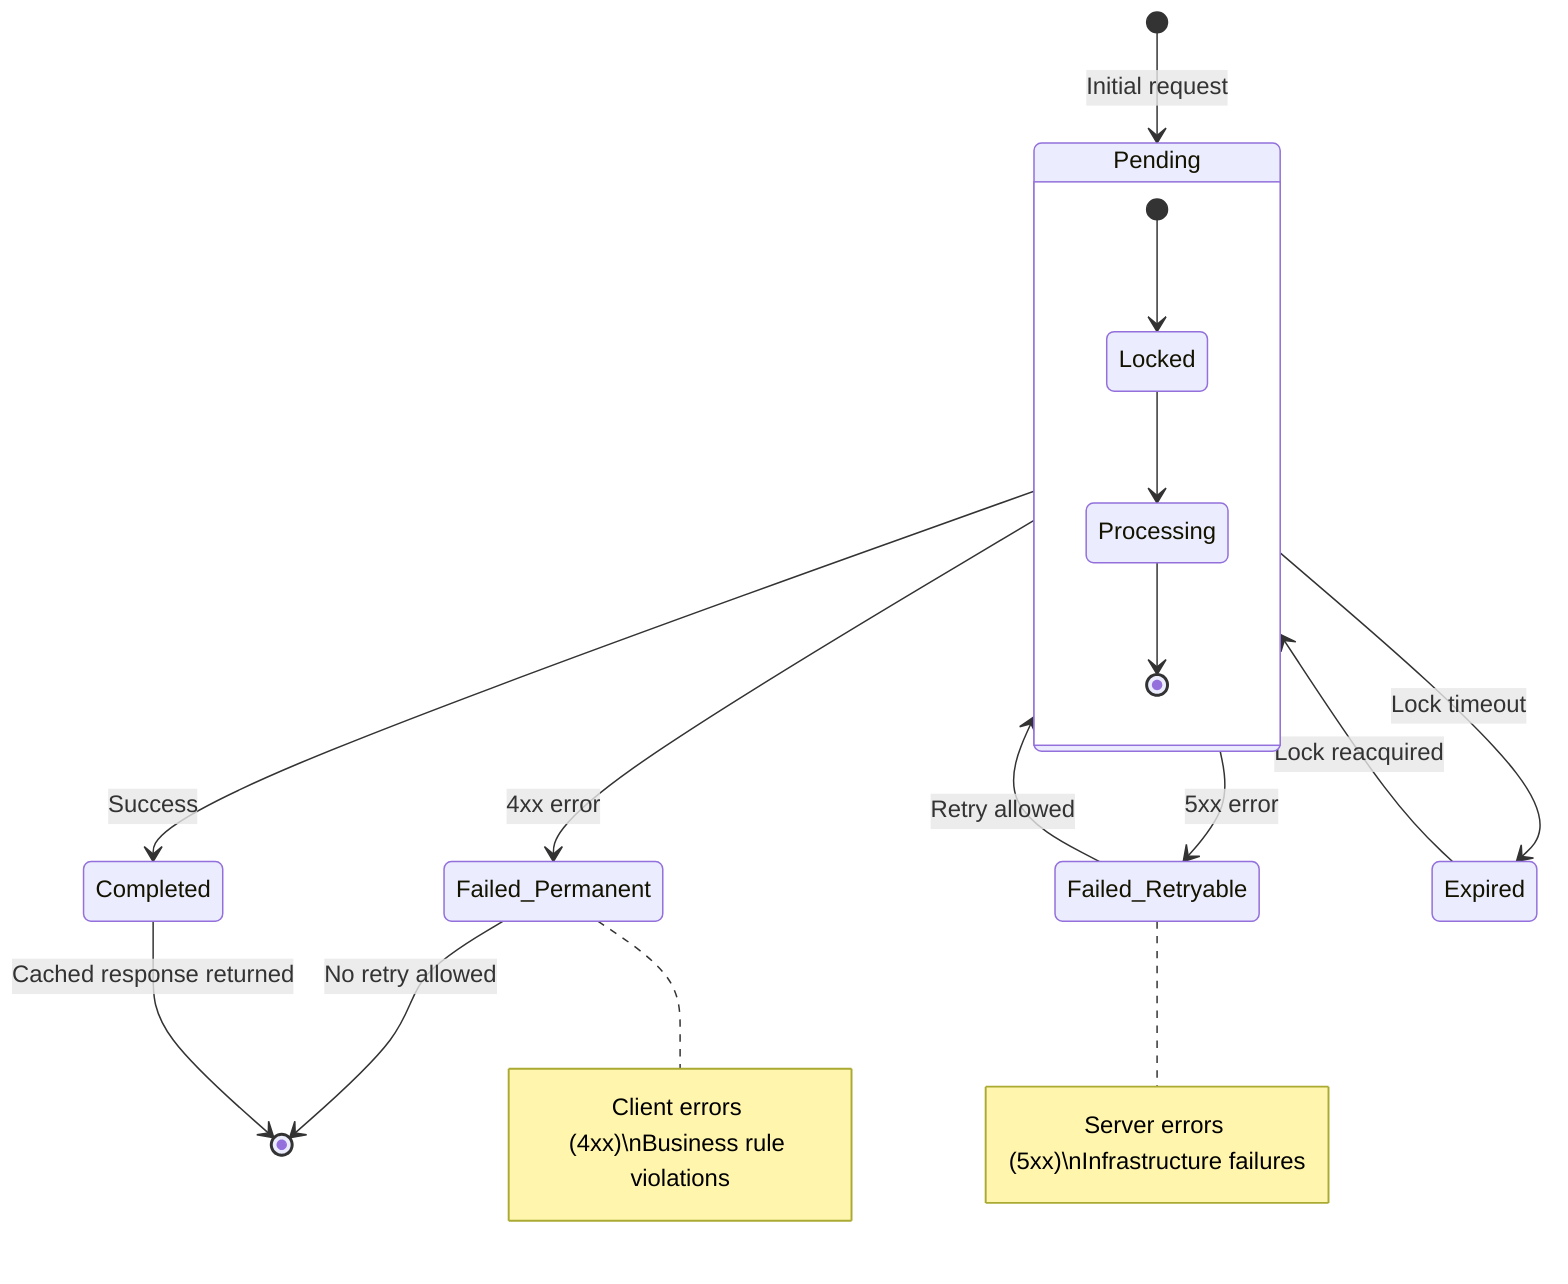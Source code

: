 stateDiagram-v2
    [*] --> Pending : Initial request
    Pending --> Completed : Success
    Pending --> Failed_Retryable : 5xx error
    Pending --> Failed_Permanent : 4xx error
    Pending --> Expired : Lock timeout
    
    Failed_Retryable --> Pending : Retry allowed
    Failed_Permanent --> [*] : No retry allowed
    Expired --> Pending : Lock reacquired
    Completed --> [*] : Cached response returned
    
    state Pending {
        [*] --> Locked
        Locked --> Processing
        Processing --> [*]
    }
    
    note right of Failed_Retryable
        Server errors (5xx)\nInfrastructure failures
    end note
    
    note right of Failed_Permanent
        Client errors (4xx)\nBusiness rule violations
    end note